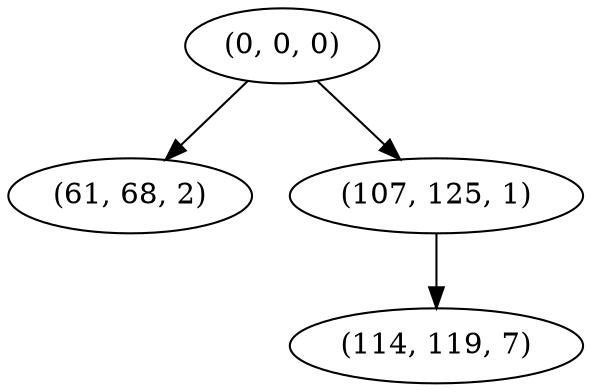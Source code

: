 digraph tree {
    "(0, 0, 0)";
    "(61, 68, 2)";
    "(107, 125, 1)";
    "(114, 119, 7)";
    "(0, 0, 0)" -> "(61, 68, 2)";
    "(0, 0, 0)" -> "(107, 125, 1)";
    "(107, 125, 1)" -> "(114, 119, 7)";
}
